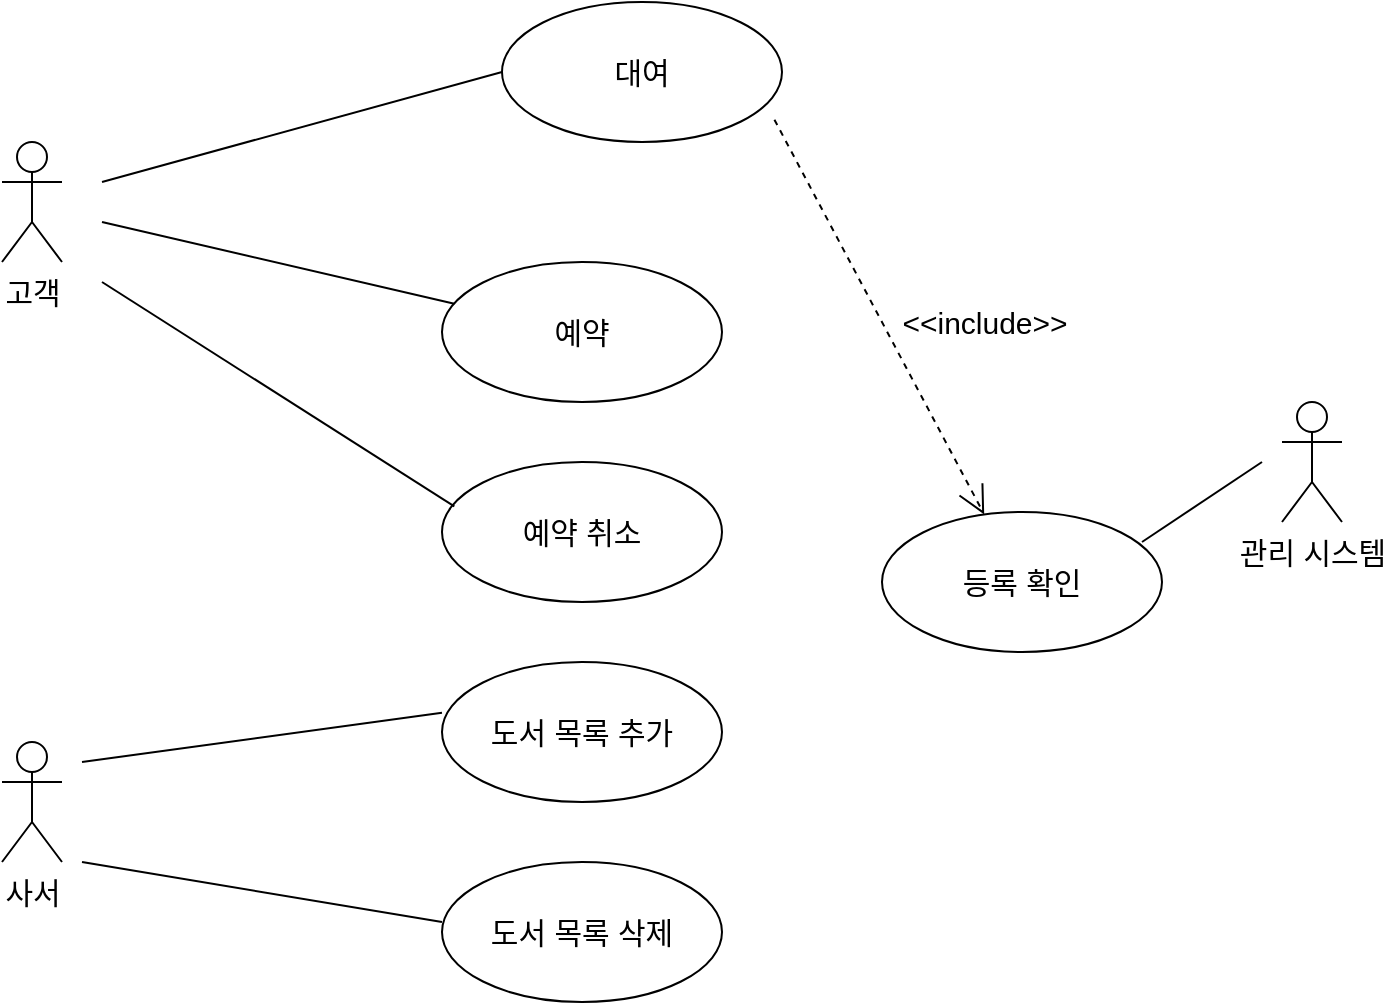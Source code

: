 <mxfile version="21.1.8" type="github">
  <diagram name="페이지-1" id="G9uurdPoSJX9Icz8HQOp">
    <mxGraphModel dx="1431" dy="636" grid="1" gridSize="10" guides="1" tooltips="1" connect="1" arrows="1" fold="1" page="1" pageScale="1" pageWidth="827" pageHeight="1169" math="0" shadow="0">
      <root>
        <mxCell id="0" />
        <mxCell id="1" parent="0" />
        <mxCell id="wiw3c3u0KbcuJgPrxMsr-1" value="&lt;font style=&quot;font-size: 15px;&quot;&gt;고객&lt;/font&gt;" style="shape=umlActor;verticalLabelPosition=bottom;verticalAlign=top;html=1;outlineConnect=0;" vertex="1" parent="1">
          <mxGeometry x="60" y="240" width="30" height="60" as="geometry" />
        </mxCell>
        <mxCell id="wiw3c3u0KbcuJgPrxMsr-2" value="&lt;font style=&quot;font-size: 15px;&quot;&gt;대여&lt;/font&gt;" style="ellipse;whiteSpace=wrap;html=1;" vertex="1" parent="1">
          <mxGeometry x="310" y="170" width="140" height="70" as="geometry" />
        </mxCell>
        <mxCell id="wiw3c3u0KbcuJgPrxMsr-3" value="&lt;font style=&quot;font-size: 15px;&quot;&gt;예약&lt;/font&gt;" style="ellipse;whiteSpace=wrap;html=1;" vertex="1" parent="1">
          <mxGeometry x="280" y="300" width="140" height="70" as="geometry" />
        </mxCell>
        <mxCell id="wiw3c3u0KbcuJgPrxMsr-4" value="&lt;font style=&quot;font-size: 15px;&quot;&gt;예약 취소&lt;/font&gt;" style="ellipse;whiteSpace=wrap;html=1;" vertex="1" parent="1">
          <mxGeometry x="280" y="400" width="140" height="70" as="geometry" />
        </mxCell>
        <mxCell id="wiw3c3u0KbcuJgPrxMsr-5" value="" style="endArrow=none;html=1;rounded=0;entryX=0;entryY=0.5;entryDx=0;entryDy=0;" edge="1" parent="1" target="wiw3c3u0KbcuJgPrxMsr-2">
          <mxGeometry width="50" height="50" relative="1" as="geometry">
            <mxPoint x="110" y="260" as="sourcePoint" />
            <mxPoint x="330" y="430" as="targetPoint" />
          </mxGeometry>
        </mxCell>
        <mxCell id="wiw3c3u0KbcuJgPrxMsr-6" value="" style="endArrow=none;html=1;rounded=0;entryX=0.044;entryY=0.298;entryDx=0;entryDy=0;entryPerimeter=0;" edge="1" parent="1" target="wiw3c3u0KbcuJgPrxMsr-3">
          <mxGeometry width="50" height="50" relative="1" as="geometry">
            <mxPoint x="110" y="280" as="sourcePoint" />
            <mxPoint x="330" y="430" as="targetPoint" />
          </mxGeometry>
        </mxCell>
        <mxCell id="wiw3c3u0KbcuJgPrxMsr-7" value="" style="endArrow=none;html=1;rounded=0;entryX=0.044;entryY=0.317;entryDx=0;entryDy=0;entryPerimeter=0;" edge="1" parent="1" target="wiw3c3u0KbcuJgPrxMsr-4">
          <mxGeometry width="50" height="50" relative="1" as="geometry">
            <mxPoint x="110" y="310" as="sourcePoint" />
            <mxPoint x="270" y="410" as="targetPoint" />
          </mxGeometry>
        </mxCell>
        <mxCell id="wiw3c3u0KbcuJgPrxMsr-10" value="&lt;font style=&quot;font-size: 15px;&quot;&gt;등록 확인&lt;/font&gt;" style="ellipse;whiteSpace=wrap;html=1;" vertex="1" parent="1">
          <mxGeometry x="500" y="425" width="140" height="70" as="geometry" />
        </mxCell>
        <mxCell id="wiw3c3u0KbcuJgPrxMsr-11" value="&lt;font style=&quot;font-size: 15px;&quot;&gt;관리 시스템&lt;/font&gt;" style="shape=umlActor;verticalLabelPosition=bottom;verticalAlign=top;html=1;" vertex="1" parent="1">
          <mxGeometry x="700" y="370" width="30" height="60" as="geometry" />
        </mxCell>
        <mxCell id="wiw3c3u0KbcuJgPrxMsr-15" value="&lt;font style=&quot;font-size: 15px;&quot;&gt;&amp;lt;&amp;lt;include&amp;gt;&amp;gt;&lt;/font&gt;" style="endArrow=open;endSize=12;dashed=1;html=1;rounded=0;entryX=0.365;entryY=0.017;entryDx=0;entryDy=0;entryPerimeter=0;exitX=0.973;exitY=0.841;exitDx=0;exitDy=0;exitPerimeter=0;" edge="1" parent="1" source="wiw3c3u0KbcuJgPrxMsr-2" target="wiw3c3u0KbcuJgPrxMsr-10">
          <mxGeometry x="0.24" y="45" width="160" relative="1" as="geometry">
            <mxPoint x="350" y="160" as="sourcePoint" />
            <mxPoint x="510" y="160" as="targetPoint" />
            <mxPoint as="offset" />
          </mxGeometry>
        </mxCell>
        <mxCell id="wiw3c3u0KbcuJgPrxMsr-16" value="" style="endArrow=none;html=1;rounded=0;" edge="1" parent="1">
          <mxGeometry width="50" height="50" relative="1" as="geometry">
            <mxPoint x="630" y="440" as="sourcePoint" />
            <mxPoint x="690" y="400" as="targetPoint" />
          </mxGeometry>
        </mxCell>
        <mxCell id="wiw3c3u0KbcuJgPrxMsr-20" value="&lt;font style=&quot;font-size: 15px;&quot;&gt;사서&lt;/font&gt;" style="shape=umlActor;verticalLabelPosition=bottom;verticalAlign=top;html=1;outlineConnect=0;" vertex="1" parent="1">
          <mxGeometry x="60" y="540" width="30" height="60" as="geometry" />
        </mxCell>
        <mxCell id="wiw3c3u0KbcuJgPrxMsr-21" value="&lt;font style=&quot;font-size: 15px;&quot;&gt;도서 목록 추가&lt;/font&gt;" style="ellipse;whiteSpace=wrap;html=1;" vertex="1" parent="1">
          <mxGeometry x="280" y="500" width="140" height="70" as="geometry" />
        </mxCell>
        <mxCell id="wiw3c3u0KbcuJgPrxMsr-22" value="&lt;font style=&quot;font-size: 15px;&quot;&gt;도서 목록 삭제&lt;/font&gt;" style="ellipse;whiteSpace=wrap;html=1;" vertex="1" parent="1">
          <mxGeometry x="280" y="600" width="140" height="70" as="geometry" />
        </mxCell>
        <mxCell id="wiw3c3u0KbcuJgPrxMsr-23" value="" style="endArrow=none;html=1;rounded=0;entryX=0;entryY=0.362;entryDx=0;entryDy=0;entryPerimeter=0;" edge="1" parent="1" target="wiw3c3u0KbcuJgPrxMsr-21">
          <mxGeometry width="50" height="50" relative="1" as="geometry">
            <mxPoint x="100" y="550" as="sourcePoint" />
            <mxPoint x="300" y="680" as="targetPoint" />
          </mxGeometry>
        </mxCell>
        <mxCell id="wiw3c3u0KbcuJgPrxMsr-24" value="" style="endArrow=none;html=1;rounded=0;" edge="1" parent="1">
          <mxGeometry width="50" height="50" relative="1" as="geometry">
            <mxPoint x="100" y="600" as="sourcePoint" />
            <mxPoint x="280" y="630" as="targetPoint" />
          </mxGeometry>
        </mxCell>
      </root>
    </mxGraphModel>
  </diagram>
</mxfile>
